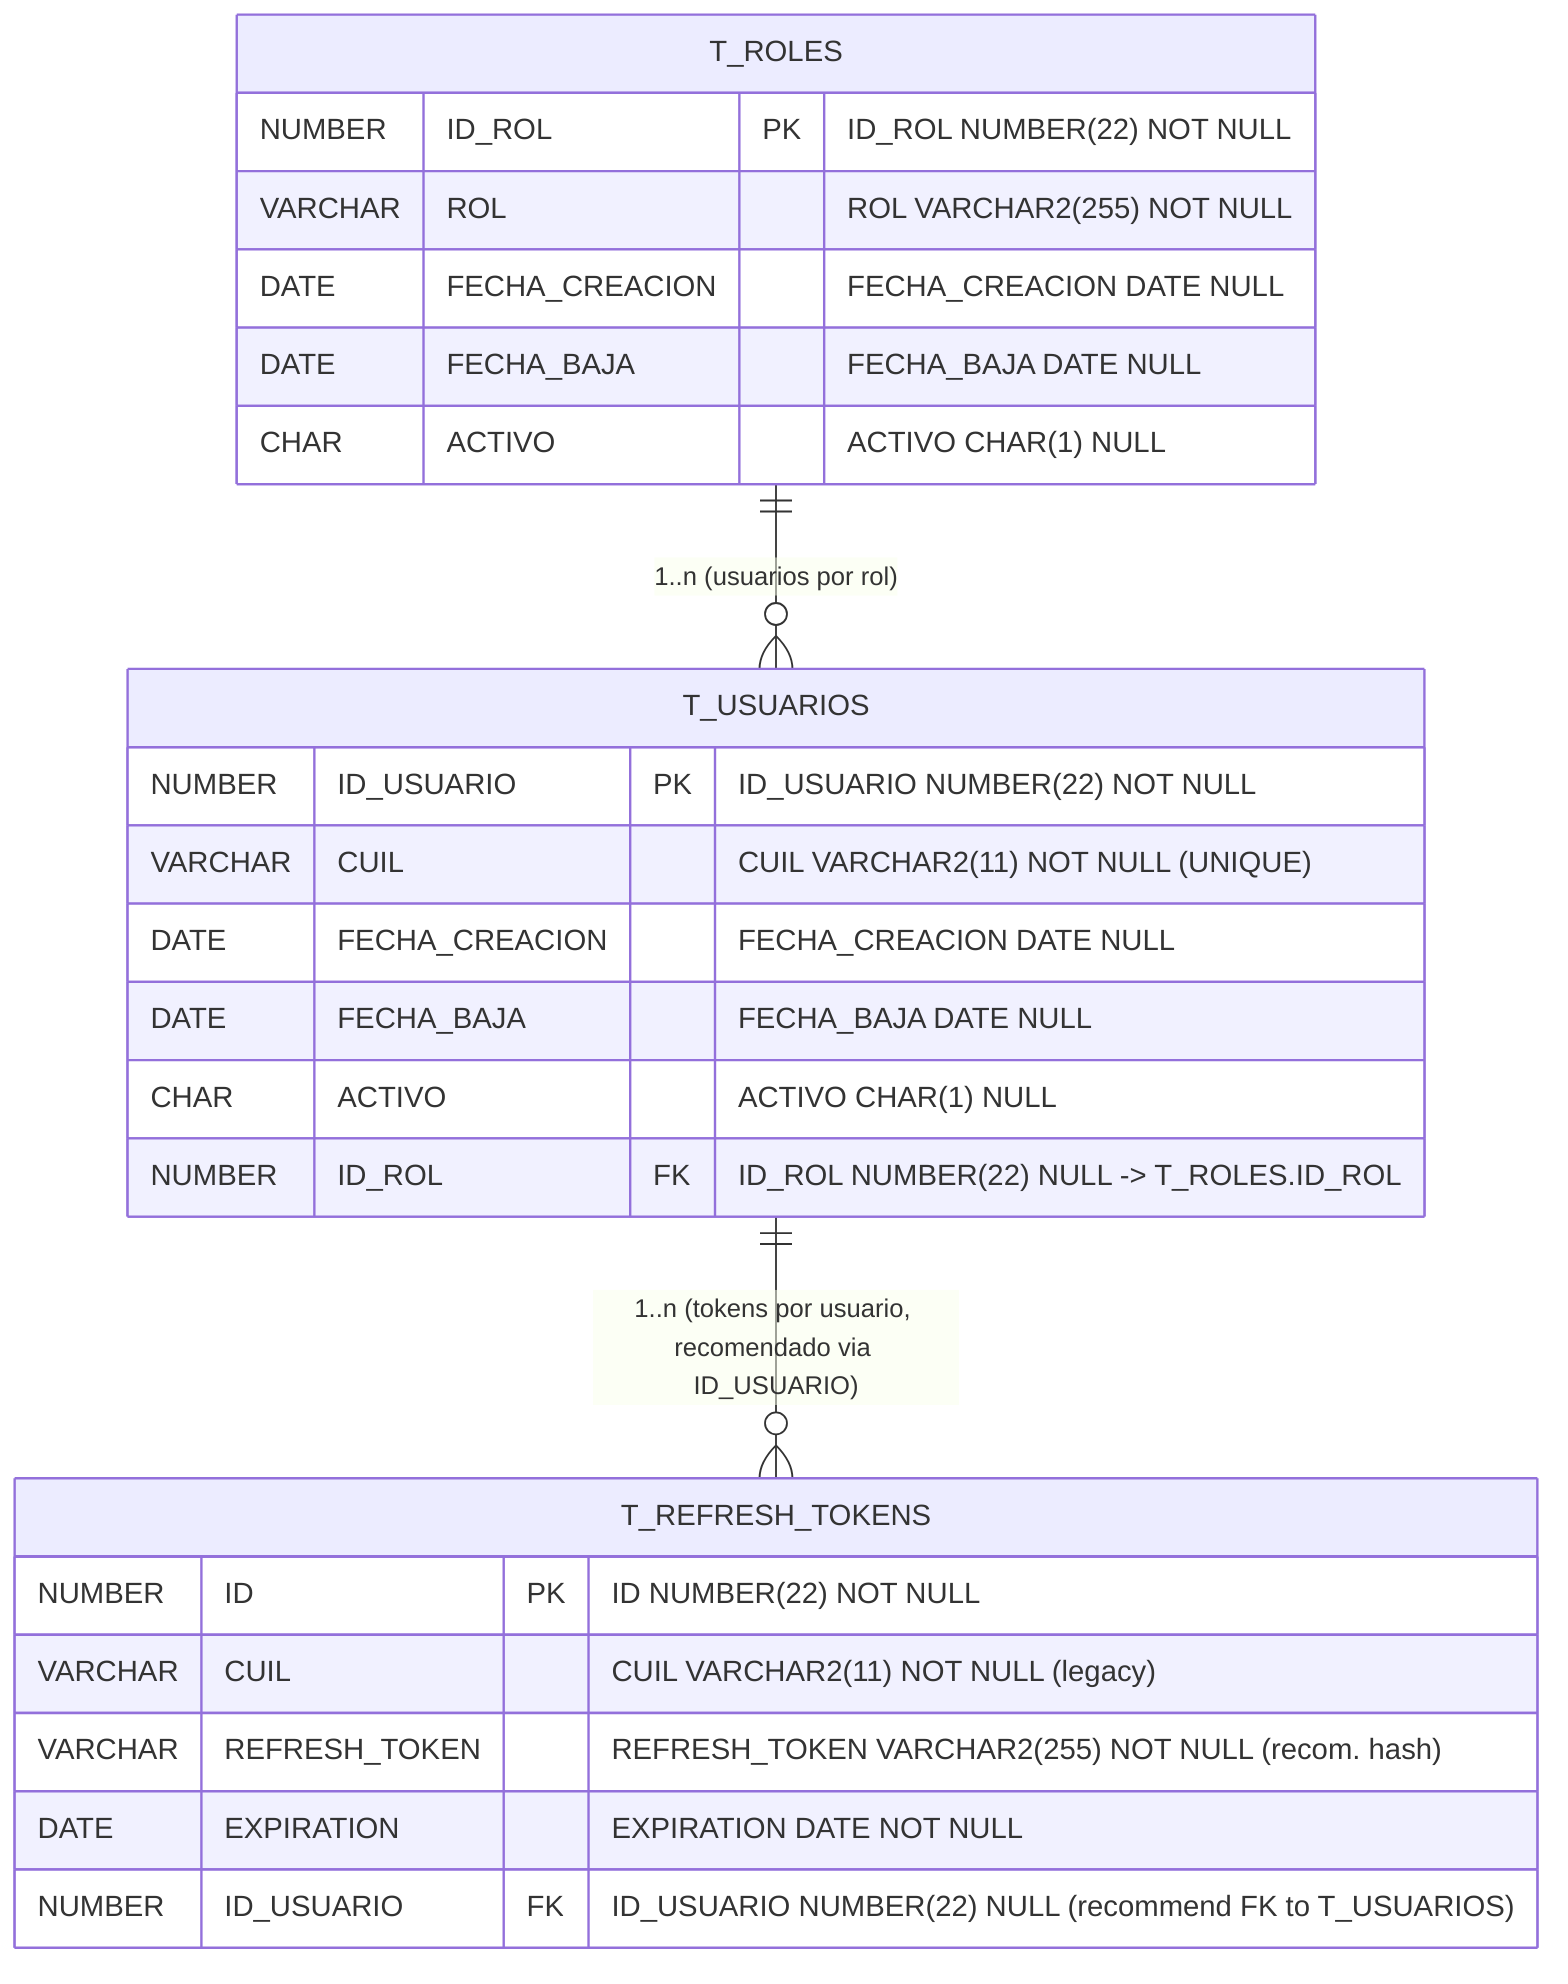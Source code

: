 erDiagram
    %% Estructura de tablas ECO_POPULAR (Mermaid ER)
    T_ROLES {
      NUMBER ID_ROL PK "ID_ROL NUMBER(22) NOT NULL"
      VARCHAR ROL "ROL VARCHAR2(255) NOT NULL"
      DATE FECHA_CREACION "FECHA_CREACION DATE NULL"
      DATE FECHA_BAJA "FECHA_BAJA DATE NULL"
      CHAR ACTIVO "ACTIVO CHAR(1) NULL"
    }

    T_USUARIOS {
      NUMBER ID_USUARIO PK "ID_USUARIO NUMBER(22) NOT NULL"
      VARCHAR CUIL "CUIL VARCHAR2(11) NOT NULL (UNIQUE)"
      DATE FECHA_CREACION "FECHA_CREACION DATE NULL"
      DATE FECHA_BAJA "FECHA_BAJA DATE NULL"
      CHAR ACTIVO "ACTIVO CHAR(1) NULL"
      NUMBER ID_ROL FK "ID_ROL NUMBER(22) NULL -> T_ROLES.ID_ROL"
    }

    T_REFRESH_TOKENS {
      NUMBER ID PK "ID NUMBER(22) NOT NULL"
      VARCHAR CUIL "CUIL VARCHAR2(11) NOT NULL (legacy)"
      VARCHAR REFRESH_TOKEN "REFRESH_TOKEN VARCHAR2(255) NOT NULL (recom. hash)"
      DATE EXPIRATION "EXPIRATION DATE NOT NULL"
      NUMBER ID_USUARIO FK "ID_USUARIO NUMBER(22) NULL (recommend FK to T_USUARIOS)"
    }

    %% Relaciones
    T_ROLES ||--o{ T_USUARIOS : "1..n (usuarios por rol)"
    T_USUARIOS ||--o{ T_REFRESH_TOKENS : "1..n (tokens por usuario, recomendado via ID_USUARIO)"

    %% Nota: actualmente T_REFRESH_TOKENS puede usar CUIL para mapping (legacy).
    %% Recomendación: usar ID_USUARIO y FK a T_USUARIOS para integridad referencial.